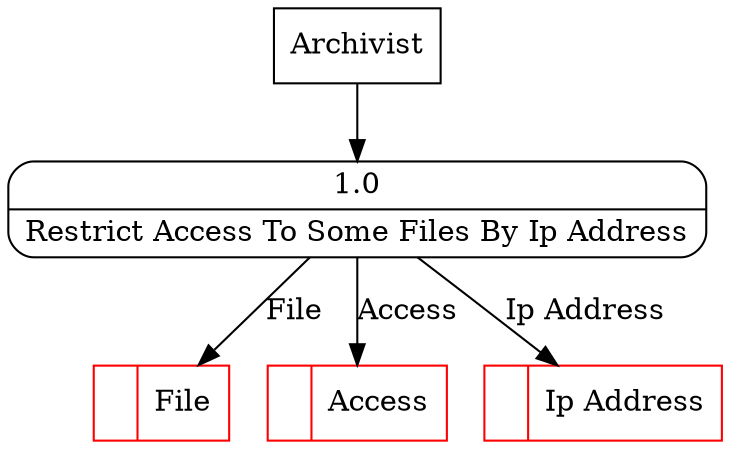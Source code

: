 digraph dfd2{ 
node[shape=record]
200 [label="<f0>  |<f1> File " color=red];
201 [label="<f0>  |<f1> Access " color=red];
202 [label="<f0>  |<f1> Ip Address " color=red];
203 [label="Archivist" shape=box];
204 [label="{<f0> 1.0|<f1> Restrict Access To Some Files By Ip Address }" shape=Mrecord];
203 -> 204
204 -> 201 [label="Access"]
204 -> 200 [label="File"]
204 -> 202 [label="Ip Address"]
}